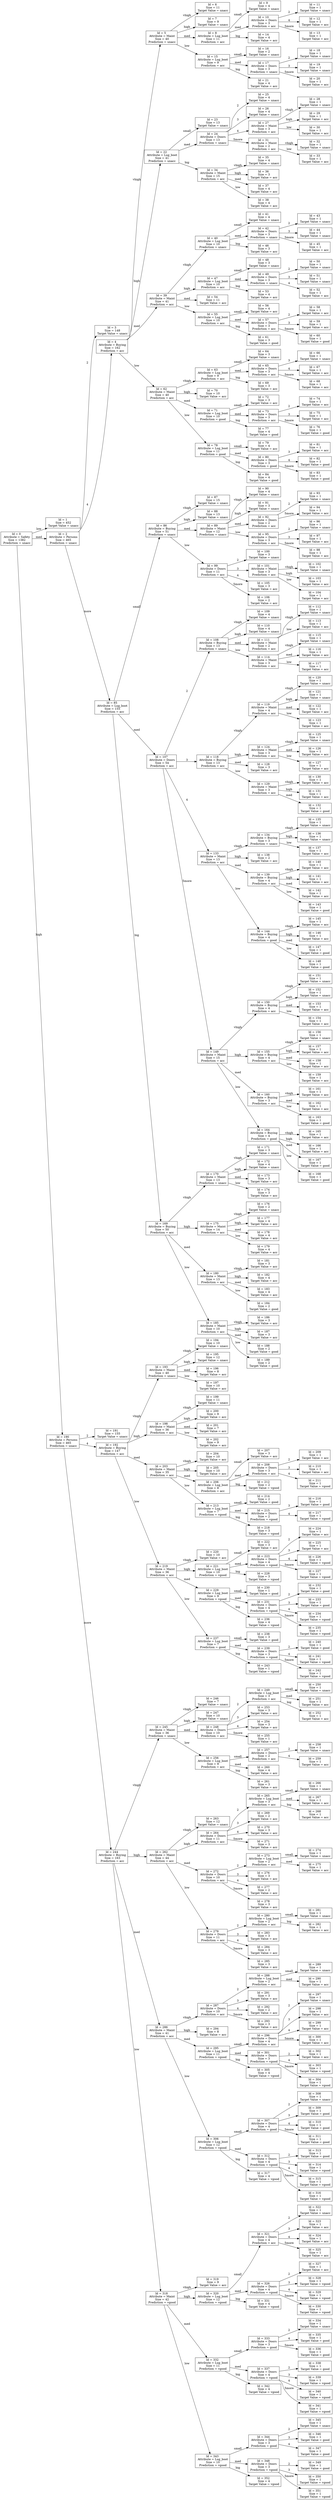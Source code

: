 digraph "Decision Tree" {
	rankdir=LR size="1000,500"
	node [shape=rectangle]
	"Id = 0
 Attribute = Safety
 Size = 1382
 Prediction = unacc" -> "Id = 1
 Size = 452
 Target Value = unacc" [label=low]
	"Id = 0
 Attribute = Safety
 Size = 1382
 Prediction = unacc" -> "Id = 2
 Attribute = Persons
 Size = 465
 Prediction = unacc" [label=med]
	"Id = 0
 Attribute = Safety
 Size = 1382
 Prediction = unacc" -> "Id = 190
 Attribute = Persons
 Size = 465
 Prediction = unacc" [label=high]
	"Id = 2
 Attribute = Persons
 Size = 465
 Prediction = unacc" -> "Id = 3
 Size = 148
 Target Value = unacc" [label=2]
	"Id = 2
 Attribute = Persons
 Size = 465
 Prediction = unacc" -> "Id = 4
 Attribute = Buying
 Size = 162
 Prediction = acc" [label=4]
	"Id = 2
 Attribute = Persons
 Size = 465
 Prediction = unacc" -> "Id = 85
 Attribute = Lug_boot
 Size = 155
 Prediction = acc" [label=more]
	"Id = 190
 Attribute = Persons
 Size = 465
 Prediction = unacc" -> "Id = 191
 Size = 155
 Target Value = unacc" [label=2]
	"Id = 190
 Attribute = Persons
 Size = 465
 Prediction = unacc" -> "Id = 192
 Attribute = Buying
 Size = 147
 Prediction = acc" [label=4]
	"Id = 190
 Attribute = Persons
 Size = 465
 Prediction = unacc" -> "Id = 244
 Attribute = Buying
 Size = 163
 Prediction = acc" [label=more]
	"Id = 4
 Attribute = Buying
 Size = 162
 Prediction = acc" -> "Id = 5
 Attribute = Maint
 Size = 40
 Prediction = unacc" [label=vhigh]
	"Id = 4
 Attribute = Buying
 Size = 162
 Prediction = acc" -> "Id = 22
 Attribute = Lug_boot
 Size = 41
 Prediction = unacc" [label=high]
	"Id = 4
 Attribute = Buying
 Size = 162
 Prediction = acc" -> "Id = 39
 Attribute = Maint
 Size = 41
 Prediction = acc" [label=med]
	"Id = 4
 Attribute = Buying
 Size = 162
 Prediction = acc" -> "Id = 62
 Attribute = Maint
 Size = 40
 Prediction = acc" [label=low]
	"Id = 85
 Attribute = Lug_boot
 Size = 155
 Prediction = acc" -> "Id = 86
 Attribute = Buying
 Size = 51
 Prediction = unacc" [label=small]
	"Id = 85
 Attribute = Lug_boot
 Size = 155
 Prediction = acc" -> "Id = 107
 Attribute = Doors
 Size = 54
 Prediction = acc" [label=med]
	"Id = 85
 Attribute = Lug_boot
 Size = 155
 Prediction = acc" -> "Id = 169
 Attribute = Buying
 Size = 50
 Prediction = acc" [label=big]
	"Id = 192
 Attribute = Buying
 Size = 147
 Prediction = acc" -> "Id = 193
 Attribute = Maint
 Size = 40
 Prediction = unacc" [label=vhigh]
	"Id = 192
 Attribute = Buying
 Size = 147
 Prediction = acc" -> "Id = 198
 Attribute = Maint
 Size = 36
 Prediction = acc" [label=high]
	"Id = 192
 Attribute = Buying
 Size = 147
 Prediction = acc" -> "Id = 203
 Attribute = Maint
 Size = 35
 Prediction = acc" [label=med]
	"Id = 192
 Attribute = Buying
 Size = 147
 Prediction = acc" -> "Id = 219
 Attribute = Maint
 Size = 36
 Prediction = acc" [label=low]
	"Id = 244
 Attribute = Buying
 Size = 163
 Prediction = acc" -> "Id = 245
 Attribute = Maint
 Size = 36
 Prediction = unacc" [label=vhigh]
	"Id = 244
 Attribute = Buying
 Size = 163
 Prediction = acc" -> "Id = 262
 Attribute = Maint
 Size = 44
 Prediction = acc" [label=high]
	"Id = 244
 Attribute = Buying
 Size = 163
 Prediction = acc" -> "Id = 286
 Attribute = Maint
 Size = 41
 Prediction = acc" [label=med]
	"Id = 244
 Attribute = Buying
 Size = 163
 Prediction = acc" -> "Id = 318
 Attribute = Maint
 Size = 42
 Prediction = vgood" [label=low]
	"Id = 5
 Attribute = Maint
 Size = 40
 Prediction = unacc" -> "Id = 6
 Size = 11
 Target Value = unacc" [label=vhigh]
	"Id = 5
 Attribute = Maint
 Size = 40
 Prediction = unacc" -> "Id = 7
 Size = 9
 Target Value = unacc" [label=high]
	"Id = 5
 Attribute = Maint
 Size = 40
 Prediction = unacc" -> "Id = 8
 Attribute = Lug_boot
 Size = 11
 Prediction = acc" [label=med]
	"Id = 5
 Attribute = Maint
 Size = 40
 Prediction = unacc" -> "Id = 15
 Attribute = Lug_boot
 Size = 9
 Prediction = acc" [label=low]
	"Id = 22
 Attribute = Lug_boot
 Size = 41
 Prediction = unacc" -> "Id = 23
 Size = 13
 Target Value = unacc" [label=small]
	"Id = 22
 Attribute = Lug_boot
 Size = 41
 Prediction = unacc" -> "Id = 24
 Attribute = Doors
 Size = 13
 Prediction = unacc" [label=med]
	"Id = 22
 Attribute = Lug_boot
 Size = 41
 Prediction = unacc" -> "Id = 34
 Attribute = Maint
 Size = 15
 Prediction = acc" [label=big]
	"Id = 39
 Attribute = Maint
 Size = 41
 Prediction = acc" -> "Id = 40
 Attribute = Lug_boot
 Size = 10
 Prediction = unacc" [label=vhigh]
	"Id = 39
 Attribute = Maint
 Size = 41
 Prediction = acc" -> "Id = 47
 Attribute = Lug_boot
 Size = 10
 Prediction = acc" [label=high]
	"Id = 39
 Attribute = Maint
 Size = 41
 Prediction = acc" -> "Id = 54
 Size = 11
 Target Value = acc" [label=med]
	"Id = 39
 Attribute = Maint
 Size = 41
 Prediction = acc" -> "Id = 55
 Attribute = Lug_boot
 Size = 10
 Prediction = acc" [label=low]
	"Id = 62
 Attribute = Maint
 Size = 40
 Prediction = acc" -> "Id = 63
 Attribute = Lug_boot
 Size = 9
 Prediction = acc" [label=vhigh]
	"Id = 62
 Attribute = Maint
 Size = 40
 Prediction = acc" -> "Id = 70
 Size = 10
 Target Value = acc" [label=high]
	"Id = 62
 Attribute = Maint
 Size = 40
 Prediction = acc" -> "Id = 71
 Attribute = Lug_boot
 Size = 10
 Prediction = good" [label=med]
	"Id = 62
 Attribute = Maint
 Size = 40
 Prediction = acc" -> "Id = 78
 Attribute = Lug_boot
 Size = 11
 Prediction = good" [label=low]
	"Id = 86
 Attribute = Buying
 Size = 51
 Prediction = unacc" -> "Id = 87
 Size = 15
 Target Value = unacc" [label=vhigh]
	"Id = 86
 Attribute = Buying
 Size = 51
 Prediction = unacc" -> "Id = 88
 Size = 13
 Target Value = unacc" [label=high]
	"Id = 86
 Attribute = Buying
 Size = 51
 Prediction = unacc" -> "Id = 89
 Attribute = Maint
 Size = 12
 Prediction = unacc" [label=med]
	"Id = 86
 Attribute = Buying
 Size = 51
 Prediction = unacc" -> "Id = 99
 Attribute = Doors
 Size = 11
 Prediction = acc" [label=low]
	"Id = 107
 Attribute = Doors
 Size = 54
 Prediction = acc" -> "Id = 108
 Attribute = Buying
 Size = 13
 Prediction = unacc" [label=2]
	"Id = 107
 Attribute = Doors
 Size = 54
 Prediction = acc" -> "Id = 118
 Attribute = Buying
 Size = 13
 Prediction = acc" [label=3]
	"Id = 107
 Attribute = Doors
 Size = 54
 Prediction = acc" -> "Id = 133
 Attribute = Maint
 Size = 13
 Prediction = acc" [label=4]
	"Id = 107
 Attribute = Doors
 Size = 54
 Prediction = acc" -> "Id = 149
 Attribute = Maint
 Size = 15
 Prediction = acc" [label="5more"]
	"Id = 169
 Attribute = Buying
 Size = 50
 Prediction = acc" -> "Id = 170
 Attribute = Maint
 Size = 13
 Prediction = unacc" [label=vhigh]
	"Id = 169
 Attribute = Buying
 Size = 50
 Prediction = acc" -> "Id = 175
 Attribute = Maint
 Size = 14
 Prediction = acc" [label=high]
	"Id = 169
 Attribute = Buying
 Size = 50
 Prediction = acc" -> "Id = 180
 Attribute = Maint
 Size = 13
 Prediction = acc" [label=med]
	"Id = 169
 Attribute = Buying
 Size = 50
 Prediction = acc" -> "Id = 185
 Attribute = Maint
 Size = 10
 Prediction = acc" [label=low]
	"Id = 193
 Attribute = Maint
 Size = 40
 Prediction = unacc" -> "Id = 194
 Size = 10
 Target Value = unacc" [label=vhigh]
	"Id = 193
 Attribute = Maint
 Size = 40
 Prediction = unacc" -> "Id = 195
 Size = 12
 Target Value = unacc" [label=high]
	"Id = 193
 Attribute = Maint
 Size = 40
 Prediction = unacc" -> "Id = 196
 Size = 8
 Target Value = acc" [label=med]
	"Id = 193
 Attribute = Maint
 Size = 40
 Prediction = unacc" -> "Id = 197
 Size = 10
 Target Value = acc" [label=low]
	"Id = 198
 Attribute = Maint
 Size = 36
 Prediction = acc" -> "Id = 199
 Size = 11
 Target Value = unacc" [label=vhigh]
	"Id = 198
 Attribute = Maint
 Size = 36
 Prediction = acc" -> "Id = 200
 Size = 9
 Target Value = acc" [label=high]
	"Id = 198
 Attribute = Maint
 Size = 36
 Prediction = acc" -> "Id = 201
 Size = 7
 Target Value = acc" [label=med]
	"Id = 198
 Attribute = Maint
 Size = 36
 Prediction = acc" -> "Id = 202
 Size = 9
 Target Value = acc" [label=low]
	"Id = 203
 Attribute = Maint
 Size = 35
 Prediction = acc" -> "Id = 204
 Size = 10
 Target Value = acc" [label=vhigh]
	"Id = 203
 Attribute = Maint
 Size = 35
 Prediction = acc" -> "Id = 205
 Size = 10
 Target Value = acc" [label=high]
	"Id = 203
 Attribute = Maint
 Size = 35
 Prediction = acc" -> "Id = 206
 Attribute = Lug_boot
 Size = 8
 Prediction = acc" [label=med]
	"Id = 203
 Attribute = Maint
 Size = 35
 Prediction = acc" -> "Id = 213
 Attribute = Lug_boot
 Size = 7
 Prediction = vgood" [label=low]
	"Id = 219
 Attribute = Maint
 Size = 36
 Prediction = acc" -> "Id = 220
 Size = 10
 Target Value = acc" [label=vhigh]
	"Id = 219
 Attribute = Maint
 Size = 36
 Prediction = acc" -> "Id = 221
 Attribute = Lug_boot
 Size = 10
 Prediction = vgood" [label=high]
	"Id = 219
 Attribute = Maint
 Size = 36
 Prediction = acc" -> "Id = 229
 Attribute = Lug_boot
 Size = 9
 Prediction = vgood" [label=med]
	"Id = 219
 Attribute = Maint
 Size = 36
 Prediction = acc" -> "Id = 237
 Attribute = Lug_boot
 Size = 7
 Prediction = good" [label=low]
	"Id = 245
 Attribute = Maint
 Size = 36
 Prediction = unacc" -> "Id = 246
 Size = 7
 Target Value = unacc" [label=vhigh]
	"Id = 245
 Attribute = Maint
 Size = 36
 Prediction = unacc" -> "Id = 247
 Size = 10
 Target Value = unacc" [label=high]
	"Id = 245
 Attribute = Maint
 Size = 36
 Prediction = unacc" -> "Id = 248
 Attribute = Doors
 Size = 10
 Prediction = acc" [label=med]
	"Id = 245
 Attribute = Maint
 Size = 36
 Prediction = unacc" -> "Id = 256
 Attribute = Lug_boot
 Size = 9
 Prediction = acc" [label=low]
	"Id = 262
 Attribute = Maint
 Size = 44
 Prediction = acc" -> "Id = 263
 Size = 12
 Target Value = unacc" [label=vhigh]
	"Id = 262
 Attribute = Maint
 Size = 44
 Prediction = acc" -> "Id = 264
 Attribute = Doors
 Size = 11
 Prediction = acc" [label=high]
	"Id = 262
 Attribute = Maint
 Size = 44
 Prediction = acc" -> "Id = 272
 Attribute = Doors
 Size = 10
 Prediction = acc" [label=med]
	"Id = 262
 Attribute = Maint
 Size = 44
 Prediction = acc" -> "Id = 279
 Attribute = Doors
 Size = 11
 Prediction = acc" [label=low]
	"Id = 286
 Attribute = Maint
 Size = 41
 Prediction = acc" -> "Id = 287
 Attribute = Doors
 Size = 10
 Prediction = acc" [label=vhigh]
	"Id = 286
 Attribute = Maint
 Size = 41
 Prediction = acc" -> "Id = 294
 Size = 8
 Target Value = acc" [label=high]
	"Id = 286
 Attribute = Maint
 Size = 41
 Prediction = acc" -> "Id = 295
 Attribute = Lug_boot
 Size = 11
 Prediction = vgood" [label=med]
	"Id = 286
 Attribute = Maint
 Size = 41
 Prediction = acc" -> "Id = 306
 Attribute = Lug_boot
 Size = 12
 Prediction = vgood" [label=low]
	"Id = 318
 Attribute = Maint
 Size = 42
 Prediction = vgood" -> "Id = 319
 Size = 9
 Target Value = acc" [label=vhigh]
	"Id = 318
 Attribute = Maint
 Size = 42
 Prediction = vgood" -> "Id = 320
 Attribute = Lug_boot
 Size = 12
 Prediction = vgood" [label=high]
	"Id = 318
 Attribute = Maint
 Size = 42
 Prediction = vgood" -> "Id = 332
 Attribute = Lug_boot
 Size = 11
 Prediction = vgood" [label=med]
	"Id = 318
 Attribute = Maint
 Size = 42
 Prediction = vgood" -> "Id = 343
 Attribute = Lug_boot
 Size = 10
 Prediction = vgood" [label=low]
	"Id = 8
 Attribute = Lug_boot
 Size = 11
 Prediction = acc" -> "Id = 9
 Size = 4
 Target Value = unacc" [label=small]
	"Id = 8
 Attribute = Lug_boot
 Size = 11
 Prediction = acc" -> "Id = 10
 Attribute = Doors
 Size = 3
 Prediction = acc" [label=med]
	"Id = 8
 Attribute = Lug_boot
 Size = 11
 Prediction = acc" -> "Id = 14
 Size = 4
 Target Value = acc" [label=big]
	"Id = 15
 Attribute = Lug_boot
 Size = 9
 Prediction = acc" -> "Id = 16
 Size = 2
 Target Value = unacc" [label=small]
	"Id = 15
 Attribute = Lug_boot
 Size = 9
 Prediction = acc" -> "Id = 17
 Attribute = Doors
 Size = 3
 Prediction = unacc" [label=med]
	"Id = 15
 Attribute = Lug_boot
 Size = 9
 Prediction = acc" -> "Id = 21
 Size = 4
 Target Value = acc" [label=big]
	"Id = 24
 Attribute = Doors
 Size = 13
 Prediction = unacc" -> "Id = 25
 Size = 4
 Target Value = unacc" [label=2]
	"Id = 24
 Attribute = Doors
 Size = 13
 Prediction = unacc" -> "Id = 26
 Size = 4
 Target Value = unacc" [label=3]
	"Id = 24
 Attribute = Doors
 Size = 13
 Prediction = unacc" -> "Id = 27
 Attribute = Maint
 Size = 3
 Prediction = acc" [label=4]
	"Id = 24
 Attribute = Doors
 Size = 13
 Prediction = unacc" -> "Id = 31
 Attribute = Maint
 Size = 2
 Prediction = acc" [label="5more"]
	"Id = 34
 Attribute = Maint
 Size = 15
 Prediction = acc" -> "Id = 35
 Size = 4
 Target Value = unacc" [label=vhigh]
	"Id = 34
 Attribute = Maint
 Size = 15
 Prediction = acc" -> "Id = 36
 Size = 3
 Target Value = acc" [label=high]
	"Id = 34
 Attribute = Maint
 Size = 15
 Prediction = acc" -> "Id = 37
 Size = 4
 Target Value = acc" [label=med]
	"Id = 34
 Attribute = Maint
 Size = 15
 Prediction = acc" -> "Id = 38
 Size = 4
 Target Value = acc" [label=low]
	"Id = 40
 Attribute = Lug_boot
 Size = 10
 Prediction = unacc" -> "Id = 41
 Size = 4
 Target Value = unacc" [label=small]
	"Id = 40
 Attribute = Lug_boot
 Size = 10
 Prediction = unacc" -> "Id = 42
 Attribute = Doors
 Size = 3
 Prediction = unacc" [label=med]
	"Id = 40
 Attribute = Lug_boot
 Size = 10
 Prediction = unacc" -> "Id = 46
 Size = 3
 Target Value = acc" [label=big]
	"Id = 47
 Attribute = Lug_boot
 Size = 10
 Prediction = acc" -> "Id = 48
 Size = 3
 Target Value = unacc" [label=small]
	"Id = 47
 Attribute = Lug_boot
 Size = 10
 Prediction = acc" -> "Id = 49
 Attribute = Doors
 Size = 3
 Prediction = unacc" [label=med]
	"Id = 47
 Attribute = Lug_boot
 Size = 10
 Prediction = acc" -> "Id = 53
 Size = 4
 Target Value = acc" [label=big]
	"Id = 55
 Attribute = Lug_boot
 Size = 10
 Prediction = acc" -> "Id = 56
 Size = 4
 Target Value = acc" [label=small]
	"Id = 55
 Attribute = Lug_boot
 Size = 10
 Prediction = acc" -> "Id = 57
 Attribute = Doors
 Size = 3
 Prediction = acc" [label=med]
	"Id = 55
 Attribute = Lug_boot
 Size = 10
 Prediction = acc" -> "Id = 61
 Size = 3
 Target Value = good" [label=big]
	"Id = 63
 Attribute = Lug_boot
 Size = 9
 Prediction = acc" -> "Id = 64
 Size = 3
 Target Value = unacc" [label=small]
	"Id = 63
 Attribute = Lug_boot
 Size = 9
 Prediction = acc" -> "Id = 65
 Attribute = Doors
 Size = 3
 Prediction = acc" [label=med]
	"Id = 63
 Attribute = Lug_boot
 Size = 9
 Prediction = acc" -> "Id = 69
 Size = 3
 Target Value = acc" [label=big]
	"Id = 71
 Attribute = Lug_boot
 Size = 10
 Prediction = good" -> "Id = 72
 Size = 3
 Target Value = acc" [label=small]
	"Id = 71
 Attribute = Lug_boot
 Size = 10
 Prediction = good" -> "Id = 73
 Attribute = Doors
 Size = 3
 Prediction = acc" [label=med]
	"Id = 71
 Attribute = Lug_boot
 Size = 10
 Prediction = good" -> "Id = 77
 Size = 4
 Target Value = good" [label=big]
	"Id = 78
 Attribute = Lug_boot
 Size = 11
 Prediction = good" -> "Id = 79
 Size = 4
 Target Value = acc" [label=small]
	"Id = 78
 Attribute = Lug_boot
 Size = 11
 Prediction = good" -> "Id = 80
 Attribute = Doors
 Size = 3
 Prediction = good" [label=med]
	"Id = 78
 Attribute = Lug_boot
 Size = 11
 Prediction = good" -> "Id = 84
 Size = 4
 Target Value = good" [label=big]
	"Id = 89
 Attribute = Maint
 Size = 12
 Prediction = unacc" -> "Id = 90
 Size = 4
 Target Value = unacc" [label=vhigh]
	"Id = 89
 Attribute = Maint
 Size = 12
 Prediction = unacc" -> "Id = 91
 Size = 3
 Target Value = unacc" [label=high]
	"Id = 89
 Attribute = Maint
 Size = 12
 Prediction = unacc" -> "Id = 92
 Attribute = Doors
 Size = 2
 Prediction = acc" [label=med]
	"Id = 89
 Attribute = Maint
 Size = 12
 Prediction = unacc" -> "Id = 95
 Attribute = Doors
 Size = 3
 Prediction = acc" [label=low]
	"Id = 99
 Attribute = Doors
 Size = 11
 Prediction = acc" -> "Id = 100
 Size = 3
 Target Value = unacc" [label=2]
	"Id = 99
 Attribute = Doors
 Size = 11
 Prediction = acc" -> "Id = 101
 Attribute = Maint
 Size = 3
 Prediction = acc" [label=3]
	"Id = 99
 Attribute = Doors
 Size = 11
 Prediction = acc" -> "Id = 105
 Size = 3
 Target Value = acc" [label=4]
	"Id = 99
 Attribute = Doors
 Size = 11
 Prediction = acc" -> "Id = 106
 Size = 2
 Target Value = acc" [label="5more"]
	"Id = 108
 Attribute = Buying
 Size = 13
 Prediction = unacc" -> "Id = 109
 Size = 4
 Target Value = unacc" [label=vhigh]
	"Id = 108
 Attribute = Buying
 Size = 13
 Prediction = unacc" -> "Id = 110
 Size = 4
 Target Value = unacc" [label=high]
	"Id = 108
 Attribute = Buying
 Size = 13
 Prediction = unacc" -> "Id = 111
 Attribute = Maint
 Size = 2
 Prediction = acc" [label=med]
	"Id = 108
 Attribute = Buying
 Size = 13
 Prediction = unacc" -> "Id = 114
 Attribute = Maint
 Size = 3
 Prediction = acc" [label=low]
	"Id = 118
 Attribute = Buying
 Size = 13
 Prediction = acc" -> "Id = 119
 Attribute = Maint
 Size = 4
 Prediction = acc" [label=vhigh]
	"Id = 118
 Attribute = Buying
 Size = 13
 Prediction = acc" -> "Id = 124
 Attribute = Maint
 Size = 3
 Prediction = acc" [label=high]
	"Id = 118
 Attribute = Buying
 Size = 13
 Prediction = acc" -> "Id = 128
 Size = 3
 Target Value = acc" [label=med]
	"Id = 118
 Attribute = Buying
 Size = 13
 Prediction = acc" -> "Id = 129
 Attribute = Maint
 Size = 3
 Prediction = acc" [label=low]
	"Id = 133
 Attribute = Maint
 Size = 13
 Prediction = acc" -> "Id = 134
 Attribute = Buying
 Size = 3
 Prediction = unacc" [label=vhigh]
	"Id = 133
 Attribute = Maint
 Size = 13
 Prediction = acc" -> "Id = 138
 Size = 2
 Target Value = acc" [label=high]
	"Id = 133
 Attribute = Maint
 Size = 13
 Prediction = acc" -> "Id = 139
 Attribute = Buying
 Size = 4
 Prediction = acc" [label=med]
	"Id = 133
 Attribute = Maint
 Size = 13
 Prediction = acc" -> "Id = 144
 Attribute = Buying
 Size = 4
 Prediction = good" [label=low]
	"Id = 149
 Attribute = Maint
 Size = 15
 Prediction = acc" -> "Id = 150
 Attribute = Buying
 Size = 4
 Prediction = acc" [label=vhigh]
	"Id = 149
 Attribute = Maint
 Size = 15
 Prediction = acc" -> "Id = 155
 Attribute = Buying
 Size = 4
 Prediction = acc" [label=high]
	"Id = 149
 Attribute = Maint
 Size = 15
 Prediction = acc" -> "Id = 160
 Attribute = Buying
 Size = 3
 Prediction = acc" [label=med]
	"Id = 149
 Attribute = Maint
 Size = 15
 Prediction = acc" -> "Id = 164
 Attribute = Buying
 Size = 4
 Prediction = good" [label=low]
	"Id = 170
 Attribute = Maint
 Size = 13
 Prediction = unacc" -> "Id = 171
 Size = 3
 Target Value = unacc" [label=vhigh]
	"Id = 170
 Attribute = Maint
 Size = 13
 Prediction = unacc" -> "Id = 172
 Size = 4
 Target Value = unacc" [label=high]
	"Id = 170
 Attribute = Maint
 Size = 13
 Prediction = unacc" -> "Id = 173
 Size = 3
 Target Value = acc" [label=med]
	"Id = 170
 Attribute = Maint
 Size = 13
 Prediction = unacc" -> "Id = 174
 Size = 3
 Target Value = acc" [label=low]
	"Id = 175
 Attribute = Maint
 Size = 14
 Prediction = acc" -> "Id = 176
 Size = 2
 Target Value = unacc" [label=vhigh]
	"Id = 175
 Attribute = Maint
 Size = 14
 Prediction = acc" -> "Id = 177
 Size = 4
 Target Value = acc" [label=high]
	"Id = 175
 Attribute = Maint
 Size = 14
 Prediction = acc" -> "Id = 178
 Size = 4
 Target Value = acc" [label=med]
	"Id = 175
 Attribute = Maint
 Size = 14
 Prediction = acc" -> "Id = 179
 Size = 4
 Target Value = acc" [label=low]
	"Id = 180
 Attribute = Maint
 Size = 13
 Prediction = acc" -> "Id = 181
 Size = 3
 Target Value = acc" [label=vhigh]
	"Id = 180
 Attribute = Maint
 Size = 13
 Prediction = acc" -> "Id = 182
 Size = 4
 Target Value = acc" [label=high]
	"Id = 180
 Attribute = Maint
 Size = 13
 Prediction = acc" -> "Id = 183
 Size = 4
 Target Value = acc" [label=med]
	"Id = 180
 Attribute = Maint
 Size = 13
 Prediction = acc" -> "Id = 184
 Size = 2
 Target Value = good" [label=low]
	"Id = 185
 Attribute = Maint
 Size = 10
 Prediction = acc" -> "Id = 186
 Size = 3
 Target Value = acc" [label=vhigh]
	"Id = 185
 Attribute = Maint
 Size = 10
 Prediction = acc" -> "Id = 187
 Size = 3
 Target Value = acc" [label=high]
	"Id = 185
 Attribute = Maint
 Size = 10
 Prediction = acc" -> "Id = 188
 Size = 2
 Target Value = good" [label=med]
	"Id = 185
 Attribute = Maint
 Size = 10
 Prediction = acc" -> "Id = 189
 Size = 2
 Target Value = good" [label=low]
	"Id = 206
 Attribute = Lug_boot
 Size = 8
 Prediction = acc" -> "Id = 207
 Size = 3
 Target Value = acc" [label=small]
	"Id = 206
 Attribute = Lug_boot
 Size = 8
 Prediction = acc" -> "Id = 208
 Attribute = Doors
 Size = 3
 Prediction = acc" [label=med]
	"Id = 206
 Attribute = Lug_boot
 Size = 8
 Prediction = acc" -> "Id = 212
 Size = 2
 Target Value = vgood" [label=big]
	"Id = 213
 Attribute = Lug_boot
 Size = 7
 Prediction = vgood" -> "Id = 214
 Size = 2
 Target Value = good" [label=small]
	"Id = 213
 Attribute = Lug_boot
 Size = 7
 Prediction = vgood" -> "Id = 215
 Attribute = Doors
 Size = 2
 Prediction = vgood" [label=med]
	"Id = 213
 Attribute = Lug_boot
 Size = 7
 Prediction = vgood" -> "Id = 218
 Size = 3
 Target Value = vgood" [label=big]
	"Id = 221
 Attribute = Lug_boot
 Size = 10
 Prediction = vgood" -> "Id = 222
 Size = 3
 Target Value = acc" [label=small]
	"Id = 221
 Attribute = Lug_boot
 Size = 10
 Prediction = vgood" -> "Id = 223
 Attribute = Doors
 Size = 4
 Prediction = vgood" [label=med]
	"Id = 221
 Attribute = Lug_boot
 Size = 10
 Prediction = vgood" -> "Id = 228
 Size = 3
 Target Value = vgood" [label=big]
	"Id = 229
 Attribute = Lug_boot
 Size = 9
 Prediction = vgood" -> "Id = 230
 Size = 1
 Target Value = good" [label=small]
	"Id = 229
 Attribute = Lug_boot
 Size = 9
 Prediction = vgood" -> "Id = 231
 Attribute = Doors
 Size = 4
 Prediction = vgood" [label=med]
	"Id = 229
 Attribute = Lug_boot
 Size = 9
 Prediction = vgood" -> "Id = 236
 Size = 4
 Target Value = vgood" [label=big]
	"Id = 237
 Attribute = Lug_boot
 Size = 7
 Prediction = good" -> "Id = 238
 Size = 3
 Target Value = good" [label=small]
	"Id = 237
 Attribute = Lug_boot
 Size = 7
 Prediction = good" -> "Id = 239
 Attribute = Doors
 Size = 3
 Prediction = vgood" [label=med]
	"Id = 237
 Attribute = Lug_boot
 Size = 7
 Prediction = good" -> "Id = 243
 Size = 1
 Target Value = vgood" [label=big]
	"Id = 248
 Attribute = Doors
 Size = 10
 Prediction = acc" -> "Id = 249
 Attribute = Lug_boot
 Size = 3
 Prediction = acc" [label=2]
	"Id = 248
 Attribute = Doors
 Size = 10
 Prediction = acc" -> "Id = 253
 Size = 3
 Target Value = acc" [label=3]
	"Id = 248
 Attribute = Doors
 Size = 10
 Prediction = acc" -> "Id = 254
 Size = 3
 Target Value = acc" [label=4]
	"Id = 248
 Attribute = Doors
 Size = 10
 Prediction = acc" -> "Id = 255
 Size = 1
 Target Value = acc" [label="5more"]
	"Id = 256
 Attribute = Lug_boot
 Size = 9
 Prediction = acc" -> "Id = 257
 Attribute = Doors
 Size = 2
 Prediction = acc" [label=small]
	"Id = 256
 Attribute = Lug_boot
 Size = 9
 Prediction = acc" -> "Id = 260
 Size = 4
 Target Value = acc" [label=med]
	"Id = 256
 Attribute = Lug_boot
 Size = 9
 Prediction = acc" -> "Id = 261
 Size = 3
 Target Value = acc" [label=big]
	"Id = 264
 Attribute = Doors
 Size = 11
 Prediction = acc" -> "Id = 265
 Attribute = Lug_boot
 Size = 3
 Prediction = acc" [label=2]
	"Id = 264
 Attribute = Doors
 Size = 11
 Prediction = acc" -> "Id = 269
 Size = 2
 Target Value = acc" [label=3]
	"Id = 264
 Attribute = Doors
 Size = 11
 Prediction = acc" -> "Id = 270
 Size = 3
 Target Value = acc" [label=4]
	"Id = 264
 Attribute = Doors
 Size = 11
 Prediction = acc" -> "Id = 271
 Size = 3
 Target Value = acc" [label="5more"]
	"Id = 272
 Attribute = Doors
 Size = 10
 Prediction = acc" -> "Id = 273
 Attribute = Lug_boot
 Size = 2
 Prediction = acc" [label=2]
	"Id = 272
 Attribute = Doors
 Size = 10
 Prediction = acc" -> "Id = 276
 Size = 3
 Target Value = acc" [label=3]
	"Id = 272
 Attribute = Doors
 Size = 10
 Prediction = acc" -> "Id = 277
 Size = 2
 Target Value = acc" [label=4]
	"Id = 272
 Attribute = Doors
 Size = 10
 Prediction = acc" -> "Id = 278
 Size = 3
 Target Value = acc" [label="5more"]
	"Id = 279
 Attribute = Doors
 Size = 11
 Prediction = acc" -> "Id = 280
 Attribute = Lug_boot
 Size = 2
 Prediction = acc" [label=2]
	"Id = 279
 Attribute = Doors
 Size = 11
 Prediction = acc" -> "Id = 283
 Size = 3
 Target Value = acc" [label=3]
	"Id = 279
 Attribute = Doors
 Size = 11
 Prediction = acc" -> "Id = 284
 Size = 3
 Target Value = acc" [label=4]
	"Id = 279
 Attribute = Doors
 Size = 11
 Prediction = acc" -> "Id = 285
 Size = 3
 Target Value = acc" [label="5more"]
	"Id = 287
 Attribute = Doors
 Size = 10
 Prediction = acc" -> "Id = 288
 Attribute = Lug_boot
 Size = 2
 Prediction = acc" [label=2]
	"Id = 287
 Attribute = Doors
 Size = 10
 Prediction = acc" -> "Id = 291
 Size = 3
 Target Value = acc" [label=3]
	"Id = 287
 Attribute = Doors
 Size = 10
 Prediction = acc" -> "Id = 292
 Size = 2
 Target Value = acc" [label=4]
	"Id = 287
 Attribute = Doors
 Size = 10
 Prediction = acc" -> "Id = 293
 Size = 3
 Target Value = acc" [label="5more"]
	"Id = 295
 Attribute = Lug_boot
 Size = 11
 Prediction = vgood" -> "Id = 296
 Attribute = Doors
 Size = 4
 Prediction = acc" [label=small]
	"Id = 295
 Attribute = Lug_boot
 Size = 11
 Prediction = vgood" -> "Id = 301
 Attribute = Doors
 Size = 3
 Prediction = vgood" [label=med]
	"Id = 295
 Attribute = Lug_boot
 Size = 11
 Prediction = vgood" -> "Id = 305
 Size = 4
 Target Value = vgood" [label=big]
	"Id = 306
 Attribute = Lug_boot
 Size = 12
 Prediction = vgood" -> "Id = 307
 Attribute = Doors
 Size = 4
 Prediction = good" [label=small]
	"Id = 306
 Attribute = Lug_boot
 Size = 12
 Prediction = vgood" -> "Id = 312
 Attribute = Doors
 Size = 4
 Prediction = vgood" [label=med]
	"Id = 306
 Attribute = Lug_boot
 Size = 12
 Prediction = vgood" -> "Id = 317
 Size = 4
 Target Value = vgood" [label=big]
	"Id = 320
 Attribute = Lug_boot
 Size = 12
 Prediction = vgood" -> "Id = 321
 Attribute = Doors
 Size = 4
 Prediction = acc" [label=small]
	"Id = 320
 Attribute = Lug_boot
 Size = 12
 Prediction = vgood" -> "Id = 326
 Attribute = Doors
 Size = 4
 Prediction = vgood" [label=med]
	"Id = 320
 Attribute = Lug_boot
 Size = 12
 Prediction = vgood" -> "Id = 331
 Size = 4
 Target Value = vgood" [label=big]
	"Id = 332
 Attribute = Lug_boot
 Size = 11
 Prediction = vgood" -> "Id = 333
 Attribute = Doors
 Size = 3
 Prediction = good" [label=small]
	"Id = 332
 Attribute = Lug_boot
 Size = 11
 Prediction = vgood" -> "Id = 337
 Attribute = Doors
 Size = 4
 Prediction = vgood" [label=med]
	"Id = 332
 Attribute = Lug_boot
 Size = 11
 Prediction = vgood" -> "Id = 342
 Size = 4
 Target Value = vgood" [label=big]
	"Id = 343
 Attribute = Lug_boot
 Size = 10
 Prediction = vgood" -> "Id = 344
 Attribute = Doors
 Size = 3
 Prediction = good" [label=small]
	"Id = 343
 Attribute = Lug_boot
 Size = 10
 Prediction = vgood" -> "Id = 348
 Attribute = Doors
 Size = 3
 Prediction = vgood" [label=med]
	"Id = 343
 Attribute = Lug_boot
 Size = 10
 Prediction = vgood" -> "Id = 352
 Size = 4
 Target Value = vgood" [label=big]
	"Id = 10
 Attribute = Doors
 Size = 3
 Prediction = acc" -> "Id = 11
 Size = 1
 Target Value = unacc" [label=2]
	"Id = 10
 Attribute = Doors
 Size = 3
 Prediction = acc" -> "Id = 12
 Size = 1
 Target Value = acc" [label=4]
	"Id = 10
 Attribute = Doors
 Size = 3
 Prediction = acc" -> "Id = 13
 Size = 1
 Target Value = acc" [label="5more"]
	"Id = 17
 Attribute = Doors
 Size = 3
 Prediction = unacc" -> "Id = 18
 Size = 1
 Target Value = unacc" [label=2]
	"Id = 17
 Attribute = Doors
 Size = 3
 Prediction = unacc" -> "Id = 19
 Size = 1
 Target Value = unacc" [label=3]
	"Id = 17
 Attribute = Doors
 Size = 3
 Prediction = unacc" -> "Id = 20
 Size = 1
 Target Value = acc" [label="5more"]
	"Id = 27
 Attribute = Maint
 Size = 3
 Prediction = acc" -> "Id = 28
 Size = 1
 Target Value = unacc" [label=vhigh]
	"Id = 27
 Attribute = Maint
 Size = 3
 Prediction = acc" -> "Id = 29
 Size = 1
 Target Value = acc" [label=high]
	"Id = 27
 Attribute = Maint
 Size = 3
 Prediction = acc" -> "Id = 30
 Size = 1
 Target Value = acc" [label=low]
	"Id = 31
 Attribute = Maint
 Size = 2
 Prediction = acc" -> "Id = 32
 Size = 1
 Target Value = unacc" [label=vhigh]
	"Id = 31
 Attribute = Maint
 Size = 2
 Prediction = acc" -> "Id = 33
 Size = 1
 Target Value = acc" [label=low]
	"Id = 42
 Attribute = Doors
 Size = 3
 Prediction = unacc" -> "Id = 43
 Size = 1
 Target Value = unacc" [label=2]
	"Id = 42
 Attribute = Doors
 Size = 3
 Prediction = unacc" -> "Id = 44
 Size = 1
 Target Value = unacc" [label=3]
	"Id = 42
 Attribute = Doors
 Size = 3
 Prediction = unacc" -> "Id = 45
 Size = 1
 Target Value = acc" [label="5more"]
	"Id = 49
 Attribute = Doors
 Size = 3
 Prediction = unacc" -> "Id = 50
 Size = 1
 Target Value = unacc" [label=2]
	"Id = 49
 Attribute = Doors
 Size = 3
 Prediction = unacc" -> "Id = 51
 Size = 1
 Target Value = unacc" [label=3]
	"Id = 49
 Attribute = Doors
 Size = 3
 Prediction = unacc" -> "Id = 52
 Size = 1
 Target Value = acc" [label=4]
	"Id = 57
 Attribute = Doors
 Size = 3
 Prediction = acc" -> "Id = 58
 Size = 1
 Target Value = acc" [label=2]
	"Id = 57
 Attribute = Doors
 Size = 3
 Prediction = acc" -> "Id = 59
 Size = 1
 Target Value = acc" [label=3]
	"Id = 57
 Attribute = Doors
 Size = 3
 Prediction = acc" -> "Id = 60
 Size = 1
 Target Value = good" [label="5more"]
	"Id = 65
 Attribute = Doors
 Size = 3
 Prediction = acc" -> "Id = 66
 Size = 1
 Target Value = unacc" [label=3]
	"Id = 65
 Attribute = Doors
 Size = 3
 Prediction = acc" -> "Id = 67
 Size = 1
 Target Value = acc" [label=4]
	"Id = 65
 Attribute = Doors
 Size = 3
 Prediction = acc" -> "Id = 68
 Size = 1
 Target Value = acc" [label="5more"]
	"Id = 73
 Attribute = Doors
 Size = 3
 Prediction = acc" -> "Id = 74
 Size = 1
 Target Value = acc" [label=2]
	"Id = 73
 Attribute = Doors
 Size = 3
 Prediction = acc" -> "Id = 75
 Size = 1
 Target Value = acc" [label=3]
	"Id = 73
 Attribute = Doors
 Size = 3
 Prediction = acc" -> "Id = 76
 Size = 1
 Target Value = good" [label="5more"]
	"Id = 80
 Attribute = Doors
 Size = 3
 Prediction = good" -> "Id = 81
 Size = 1
 Target Value = acc" [label=3]
	"Id = 80
 Attribute = Doors
 Size = 3
 Prediction = good" -> "Id = 82
 Size = 1
 Target Value = good" [label=4]
	"Id = 80
 Attribute = Doors
 Size = 3
 Prediction = good" -> "Id = 83
 Size = 1
 Target Value = good" [label="5more"]
	"Id = 92
 Attribute = Doors
 Size = 2
 Prediction = acc" -> "Id = 93
 Size = 1
 Target Value = unacc" [label=2]
	"Id = 92
 Attribute = Doors
 Size = 2
 Prediction = acc" -> "Id = 94
 Size = 1
 Target Value = acc" [label="5more"]
	"Id = 95
 Attribute = Doors
 Size = 3
 Prediction = acc" -> "Id = 96
 Size = 1
 Target Value = unacc" [label=2]
	"Id = 95
 Attribute = Doors
 Size = 3
 Prediction = acc" -> "Id = 97
 Size = 1
 Target Value = acc" [label=3]
	"Id = 95
 Attribute = Doors
 Size = 3
 Prediction = acc" -> "Id = 98
 Size = 1
 Target Value = acc" [label="5more"]
	"Id = 101
 Attribute = Maint
 Size = 3
 Prediction = acc" -> "Id = 102
 Size = 1
 Target Value = unacc" [label=vhigh]
	"Id = 101
 Attribute = Maint
 Size = 3
 Prediction = acc" -> "Id = 103
 Size = 1
 Target Value = acc" [label=high]
	"Id = 101
 Attribute = Maint
 Size = 3
 Prediction = acc" -> "Id = 104
 Size = 1
 Target Value = acc" [label=low]
	"Id = 111
 Attribute = Maint
 Size = 2
 Prediction = acc" -> "Id = 112
 Size = 1
 Target Value = unacc" [label=vhigh]
	"Id = 111
 Attribute = Maint
 Size = 2
 Prediction = acc" -> "Id = 113
 Size = 1
 Target Value = acc" [label=low]
	"Id = 114
 Attribute = Maint
 Size = 3
 Prediction = acc" -> "Id = 115
 Size = 1
 Target Value = unacc" [label=vhigh]
	"Id = 114
 Attribute = Maint
 Size = 3
 Prediction = acc" -> "Id = 116
 Size = 1
 Target Value = acc" [label=med]
	"Id = 114
 Attribute = Maint
 Size = 3
 Prediction = acc" -> "Id = 117
 Size = 1
 Target Value = acc" [label=low]
	"Id = 119
 Attribute = Maint
 Size = 4
 Prediction = acc" -> "Id = 120
 Size = 1
 Target Value = unacc" [label=vhigh]
	"Id = 119
 Attribute = Maint
 Size = 4
 Prediction = acc" -> "Id = 121
 Size = 1
 Target Value = unacc" [label=high]
	"Id = 119
 Attribute = Maint
 Size = 4
 Prediction = acc" -> "Id = 122
 Size = 1
 Target Value = acc" [label=med]
	"Id = 119
 Attribute = Maint
 Size = 4
 Prediction = acc" -> "Id = 123
 Size = 1
 Target Value = acc" [label=low]
	"Id = 124
 Attribute = Maint
 Size = 3
 Prediction = acc" -> "Id = 125
 Size = 1
 Target Value = unacc" [label=vhigh]
	"Id = 124
 Attribute = Maint
 Size = 3
 Prediction = acc" -> "Id = 126
 Size = 1
 Target Value = acc" [label=med]
	"Id = 124
 Attribute = Maint
 Size = 3
 Prediction = acc" -> "Id = 127
 Size = 1
 Target Value = acc" [label=low]
	"Id = 129
 Attribute = Maint
 Size = 3
 Prediction = acc" -> "Id = 130
 Size = 1
 Target Value = acc" [label=vhigh]
	"Id = 129
 Attribute = Maint
 Size = 3
 Prediction = acc" -> "Id = 131
 Size = 1
 Target Value = acc" [label=high]
	"Id = 129
 Attribute = Maint
 Size = 3
 Prediction = acc" -> "Id = 132
 Size = 1
 Target Value = good" [label=med]
	"Id = 134
 Attribute = Buying
 Size = 3
 Prediction = unacc" -> "Id = 135
 Size = 1
 Target Value = unacc" [label=vhigh]
	"Id = 134
 Attribute = Buying
 Size = 3
 Prediction = unacc" -> "Id = 136
 Size = 1
 Target Value = unacc" [label=high]
	"Id = 134
 Attribute = Buying
 Size = 3
 Prediction = unacc" -> "Id = 137
 Size = 1
 Target Value = acc" [label=low]
	"Id = 139
 Attribute = Buying
 Size = 4
 Prediction = acc" -> "Id = 140
 Size = 1
 Target Value = acc" [label=vhigh]
	"Id = 139
 Attribute = Buying
 Size = 4
 Prediction = acc" -> "Id = 141
 Size = 1
 Target Value = acc" [label=high]
	"Id = 139
 Attribute = Buying
 Size = 4
 Prediction = acc" -> "Id = 142
 Size = 1
 Target Value = acc" [label=med]
	"Id = 139
 Attribute = Buying
 Size = 4
 Prediction = acc" -> "Id = 143
 Size = 1
 Target Value = good" [label=low]
	"Id = 144
 Attribute = Buying
 Size = 4
 Prediction = good" -> "Id = 145
 Size = 1
 Target Value = acc" [label=vhigh]
	"Id = 144
 Attribute = Buying
 Size = 4
 Prediction = good" -> "Id = 146
 Size = 1
 Target Value = acc" [label=high]
	"Id = 144
 Attribute = Buying
 Size = 4
 Prediction = good" -> "Id = 147
 Size = 1
 Target Value = good" [label=med]
	"Id = 144
 Attribute = Buying
 Size = 4
 Prediction = good" -> "Id = 148
 Size = 1
 Target Value = good" [label=low]
	"Id = 150
 Attribute = Buying
 Size = 4
 Prediction = acc" -> "Id = 151
 Size = 1
 Target Value = unacc" [label=vhigh]
	"Id = 150
 Attribute = Buying
 Size = 4
 Prediction = acc" -> "Id = 152
 Size = 1
 Target Value = unacc" [label=high]
	"Id = 150
 Attribute = Buying
 Size = 4
 Prediction = acc" -> "Id = 153
 Size = 1
 Target Value = acc" [label=med]
	"Id = 150
 Attribute = Buying
 Size = 4
 Prediction = acc" -> "Id = 154
 Size = 1
 Target Value = acc" [label=low]
	"Id = 155
 Attribute = Buying
 Size = 4
 Prediction = acc" -> "Id = 156
 Size = 1
 Target Value = unacc" [label=vhigh]
	"Id = 155
 Attribute = Buying
 Size = 4
 Prediction = acc" -> "Id = 157
 Size = 1
 Target Value = acc" [label=high]
	"Id = 155
 Attribute = Buying
 Size = 4
 Prediction = acc" -> "Id = 158
 Size = 1
 Target Value = acc" [label=med]
	"Id = 155
 Attribute = Buying
 Size = 4
 Prediction = acc" -> "Id = 159
 Size = 1
 Target Value = acc" [label=low]
	"Id = 160
 Attribute = Buying
 Size = 3
 Prediction = acc" -> "Id = 161
 Size = 1
 Target Value = acc" [label=vhigh]
	"Id = 160
 Attribute = Buying
 Size = 3
 Prediction = acc" -> "Id = 162
 Size = 1
 Target Value = acc" [label=med]
	"Id = 160
 Attribute = Buying
 Size = 3
 Prediction = acc" -> "Id = 163
 Size = 1
 Target Value = good" [label=low]
	"Id = 164
 Attribute = Buying
 Size = 4
 Prediction = good" -> "Id = 165
 Size = 1
 Target Value = acc" [label=vhigh]
	"Id = 164
 Attribute = Buying
 Size = 4
 Prediction = good" -> "Id = 166
 Size = 1
 Target Value = acc" [label=high]
	"Id = 164
 Attribute = Buying
 Size = 4
 Prediction = good" -> "Id = 167
 Size = 1
 Target Value = good" [label=med]
	"Id = 164
 Attribute = Buying
 Size = 4
 Prediction = good" -> "Id = 168
 Size = 1
 Target Value = good" [label=low]
	"Id = 208
 Attribute = Doors
 Size = 3
 Prediction = acc" -> "Id = 209
 Size = 1
 Target Value = acc" [label=2]
	"Id = 208
 Attribute = Doors
 Size = 3
 Prediction = acc" -> "Id = 210
 Size = 1
 Target Value = acc" [label=3]
	"Id = 208
 Attribute = Doors
 Size = 3
 Prediction = acc" -> "Id = 211
 Size = 1
 Target Value = vgood" [label=4]
	"Id = 215
 Attribute = Doors
 Size = 2
 Prediction = vgood" -> "Id = 216
 Size = 1
 Target Value = good" [label=3]
	"Id = 215
 Attribute = Doors
 Size = 2
 Prediction = vgood" -> "Id = 217
 Size = 1
 Target Value = vgood" [label=4]
	"Id = 223
 Attribute = Doors
 Size = 4
 Prediction = vgood" -> "Id = 224
 Size = 1
 Target Value = acc" [label=2]
	"Id = 223
 Attribute = Doors
 Size = 4
 Prediction = vgood" -> "Id = 225
 Size = 1
 Target Value = acc" [label=3]
	"Id = 223
 Attribute = Doors
 Size = 4
 Prediction = vgood" -> "Id = 226
 Size = 1
 Target Value = vgood" [label=4]
	"Id = 223
 Attribute = Doors
 Size = 4
 Prediction = vgood" -> "Id = 227
 Size = 1
 Target Value = vgood" [label="5more"]
	"Id = 231
 Attribute = Doors
 Size = 4
 Prediction = vgood" -> "Id = 232
 Size = 1
 Target Value = good" [label=2]
	"Id = 231
 Attribute = Doors
 Size = 4
 Prediction = vgood" -> "Id = 233
 Size = 1
 Target Value = good" [label=3]
	"Id = 231
 Attribute = Doors
 Size = 4
 Prediction = vgood" -> "Id = 234
 Size = 1
 Target Value = vgood" [label=4]
	"Id = 231
 Attribute = Doors
 Size = 4
 Prediction = vgood" -> "Id = 235
 Size = 1
 Target Value = vgood" [label="5more"]
	"Id = 239
 Attribute = Doors
 Size = 3
 Prediction = vgood" -> "Id = 240
 Size = 1
 Target Value = good" [label=2]
	"Id = 239
 Attribute = Doors
 Size = 3
 Prediction = vgood" -> "Id = 241
 Size = 1
 Target Value = vgood" [label=4]
	"Id = 239
 Attribute = Doors
 Size = 3
 Prediction = vgood" -> "Id = 242
 Size = 1
 Target Value = vgood" [label="5more"]
	"Id = 249
 Attribute = Lug_boot
 Size = 3
 Prediction = acc" -> "Id = 250
 Size = 1
 Target Value = unacc" [label=small]
	"Id = 249
 Attribute = Lug_boot
 Size = 3
 Prediction = acc" -> "Id = 251
 Size = 1
 Target Value = acc" [label=med]
	"Id = 249
 Attribute = Lug_boot
 Size = 3
 Prediction = acc" -> "Id = 252
 Size = 1
 Target Value = acc" [label=big]
	"Id = 257
 Attribute = Doors
 Size = 2
 Prediction = acc" -> "Id = 258
 Size = 1
 Target Value = unacc" [label=2]
	"Id = 257
 Attribute = Doors
 Size = 2
 Prediction = acc" -> "Id = 259
 Size = 1
 Target Value = acc" [label=4]
	"Id = 265
 Attribute = Lug_boot
 Size = 3
 Prediction = acc" -> "Id = 266
 Size = 1
 Target Value = unacc" [label=small]
	"Id = 265
 Attribute = Lug_boot
 Size = 3
 Prediction = acc" -> "Id = 267
 Size = 1
 Target Value = acc" [label=med]
	"Id = 265
 Attribute = Lug_boot
 Size = 3
 Prediction = acc" -> "Id = 268
 Size = 1
 Target Value = acc" [label=big]
	"Id = 273
 Attribute = Lug_boot
 Size = 2
 Prediction = acc" -> "Id = 274
 Size = 1
 Target Value = unacc" [label=small]
	"Id = 273
 Attribute = Lug_boot
 Size = 2
 Prediction = acc" -> "Id = 275
 Size = 1
 Target Value = acc" [label=med]
	"Id = 280
 Attribute = Lug_boot
 Size = 2
 Prediction = acc" -> "Id = 281
 Size = 1
 Target Value = unacc" [label=small]
	"Id = 280
 Attribute = Lug_boot
 Size = 2
 Prediction = acc" -> "Id = 282
 Size = 1
 Target Value = acc" [label=big]
	"Id = 288
 Attribute = Lug_boot
 Size = 2
 Prediction = acc" -> "Id = 289
 Size = 1
 Target Value = unacc" [label=small]
	"Id = 288
 Attribute = Lug_boot
 Size = 2
 Prediction = acc" -> "Id = 290
 Size = 1
 Target Value = acc" [label=med]
	"Id = 296
 Attribute = Doors
 Size = 4
 Prediction = acc" -> "Id = 297
 Size = 1
 Target Value = unacc" [label=2]
	"Id = 296
 Attribute = Doors
 Size = 4
 Prediction = acc" -> "Id = 298
 Size = 1
 Target Value = acc" [label=3]
	"Id = 296
 Attribute = Doors
 Size = 4
 Prediction = acc" -> "Id = 299
 Size = 1
 Target Value = acc" [label=4]
	"Id = 296
 Attribute = Doors
 Size = 4
 Prediction = acc" -> "Id = 300
 Size = 1
 Target Value = acc" [label="5more"]
	"Id = 301
 Attribute = Doors
 Size = 3
 Prediction = vgood" -> "Id = 302
 Size = 1
 Target Value = acc" [label=2]
	"Id = 301
 Attribute = Doors
 Size = 3
 Prediction = vgood" -> "Id = 303
 Size = 1
 Target Value = vgood" [label=4]
	"Id = 301
 Attribute = Doors
 Size = 3
 Prediction = vgood" -> "Id = 304
 Size = 1
 Target Value = vgood" [label="5more"]
	"Id = 307
 Attribute = Doors
 Size = 4
 Prediction = good" -> "Id = 308
 Size = 1
 Target Value = unacc" [label=2]
	"Id = 307
 Attribute = Doors
 Size = 4
 Prediction = good" -> "Id = 309
 Size = 1
 Target Value = good" [label=3]
	"Id = 307
 Attribute = Doors
 Size = 4
 Prediction = good" -> "Id = 310
 Size = 1
 Target Value = good" [label=4]
	"Id = 307
 Attribute = Doors
 Size = 4
 Prediction = good" -> "Id = 311
 Size = 1
 Target Value = good" [label="5more"]
	"Id = 312
 Attribute = Doors
 Size = 4
 Prediction = vgood" -> "Id = 313
 Size = 1
 Target Value = good" [label=2]
	"Id = 312
 Attribute = Doors
 Size = 4
 Prediction = vgood" -> "Id = 314
 Size = 1
 Target Value = vgood" [label=3]
	"Id = 312
 Attribute = Doors
 Size = 4
 Prediction = vgood" -> "Id = 315
 Size = 1
 Target Value = vgood" [label=4]
	"Id = 312
 Attribute = Doors
 Size = 4
 Prediction = vgood" -> "Id = 316
 Size = 1
 Target Value = vgood" [label="5more"]
	"Id = 321
 Attribute = Doors
 Size = 4
 Prediction = acc" -> "Id = 322
 Size = 1
 Target Value = unacc" [label=2]
	"Id = 321
 Attribute = Doors
 Size = 4
 Prediction = acc" -> "Id = 323
 Size = 1
 Target Value = acc" [label=3]
	"Id = 321
 Attribute = Doors
 Size = 4
 Prediction = acc" -> "Id = 324
 Size = 1
 Target Value = acc" [label=4]
	"Id = 321
 Attribute = Doors
 Size = 4
 Prediction = acc" -> "Id = 325
 Size = 1
 Target Value = acc" [label="5more"]
	"Id = 326
 Attribute = Doors
 Size = 4
 Prediction = vgood" -> "Id = 327
 Size = 1
 Target Value = acc" [label=2]
	"Id = 326
 Attribute = Doors
 Size = 4
 Prediction = vgood" -> "Id = 328
 Size = 1
 Target Value = vgood" [label=3]
	"Id = 326
 Attribute = Doors
 Size = 4
 Prediction = vgood" -> "Id = 329
 Size = 1
 Target Value = vgood" [label=4]
	"Id = 326
 Attribute = Doors
 Size = 4
 Prediction = vgood" -> "Id = 330
 Size = 1
 Target Value = vgood" [label="5more"]
	"Id = 333
 Attribute = Doors
 Size = 3
 Prediction = good" -> "Id = 334
 Size = 1
 Target Value = unacc" [label=2]
	"Id = 333
 Attribute = Doors
 Size = 3
 Prediction = good" -> "Id = 335
 Size = 1
 Target Value = good" [label=4]
	"Id = 333
 Attribute = Doors
 Size = 3
 Prediction = good" -> "Id = 336
 Size = 1
 Target Value = good" [label="5more"]
	"Id = 337
 Attribute = Doors
 Size = 4
 Prediction = vgood" -> "Id = 338
 Size = 1
 Target Value = good" [label=2]
	"Id = 337
 Attribute = Doors
 Size = 4
 Prediction = vgood" -> "Id = 339
 Size = 1
 Target Value = vgood" [label=3]
	"Id = 337
 Attribute = Doors
 Size = 4
 Prediction = vgood" -> "Id = 340
 Size = 1
 Target Value = vgood" [label=4]
	"Id = 337
 Attribute = Doors
 Size = 4
 Prediction = vgood" -> "Id = 341
 Size = 1
 Target Value = vgood" [label="5more"]
	"Id = 344
 Attribute = Doors
 Size = 3
 Prediction = good" -> "Id = 345
 Size = 1
 Target Value = unacc" [label=2]
	"Id = 344
 Attribute = Doors
 Size = 3
 Prediction = good" -> "Id = 346
 Size = 1
 Target Value = good" [label=3]
	"Id = 344
 Attribute = Doors
 Size = 3
 Prediction = good" -> "Id = 347
 Size = 1
 Target Value = good" [label=4]
	"Id = 348
 Attribute = Doors
 Size = 3
 Prediction = vgood" -> "Id = 349
 Size = 1
 Target Value = good" [label=2]
	"Id = 348
 Attribute = Doors
 Size = 3
 Prediction = vgood" -> "Id = 350
 Size = 1
 Target Value = vgood" [label=3]
	"Id = 348
 Attribute = Doors
 Size = 3
 Prediction = vgood" -> "Id = 351
 Size = 1
 Target Value = vgood" [label="5more"]
}
